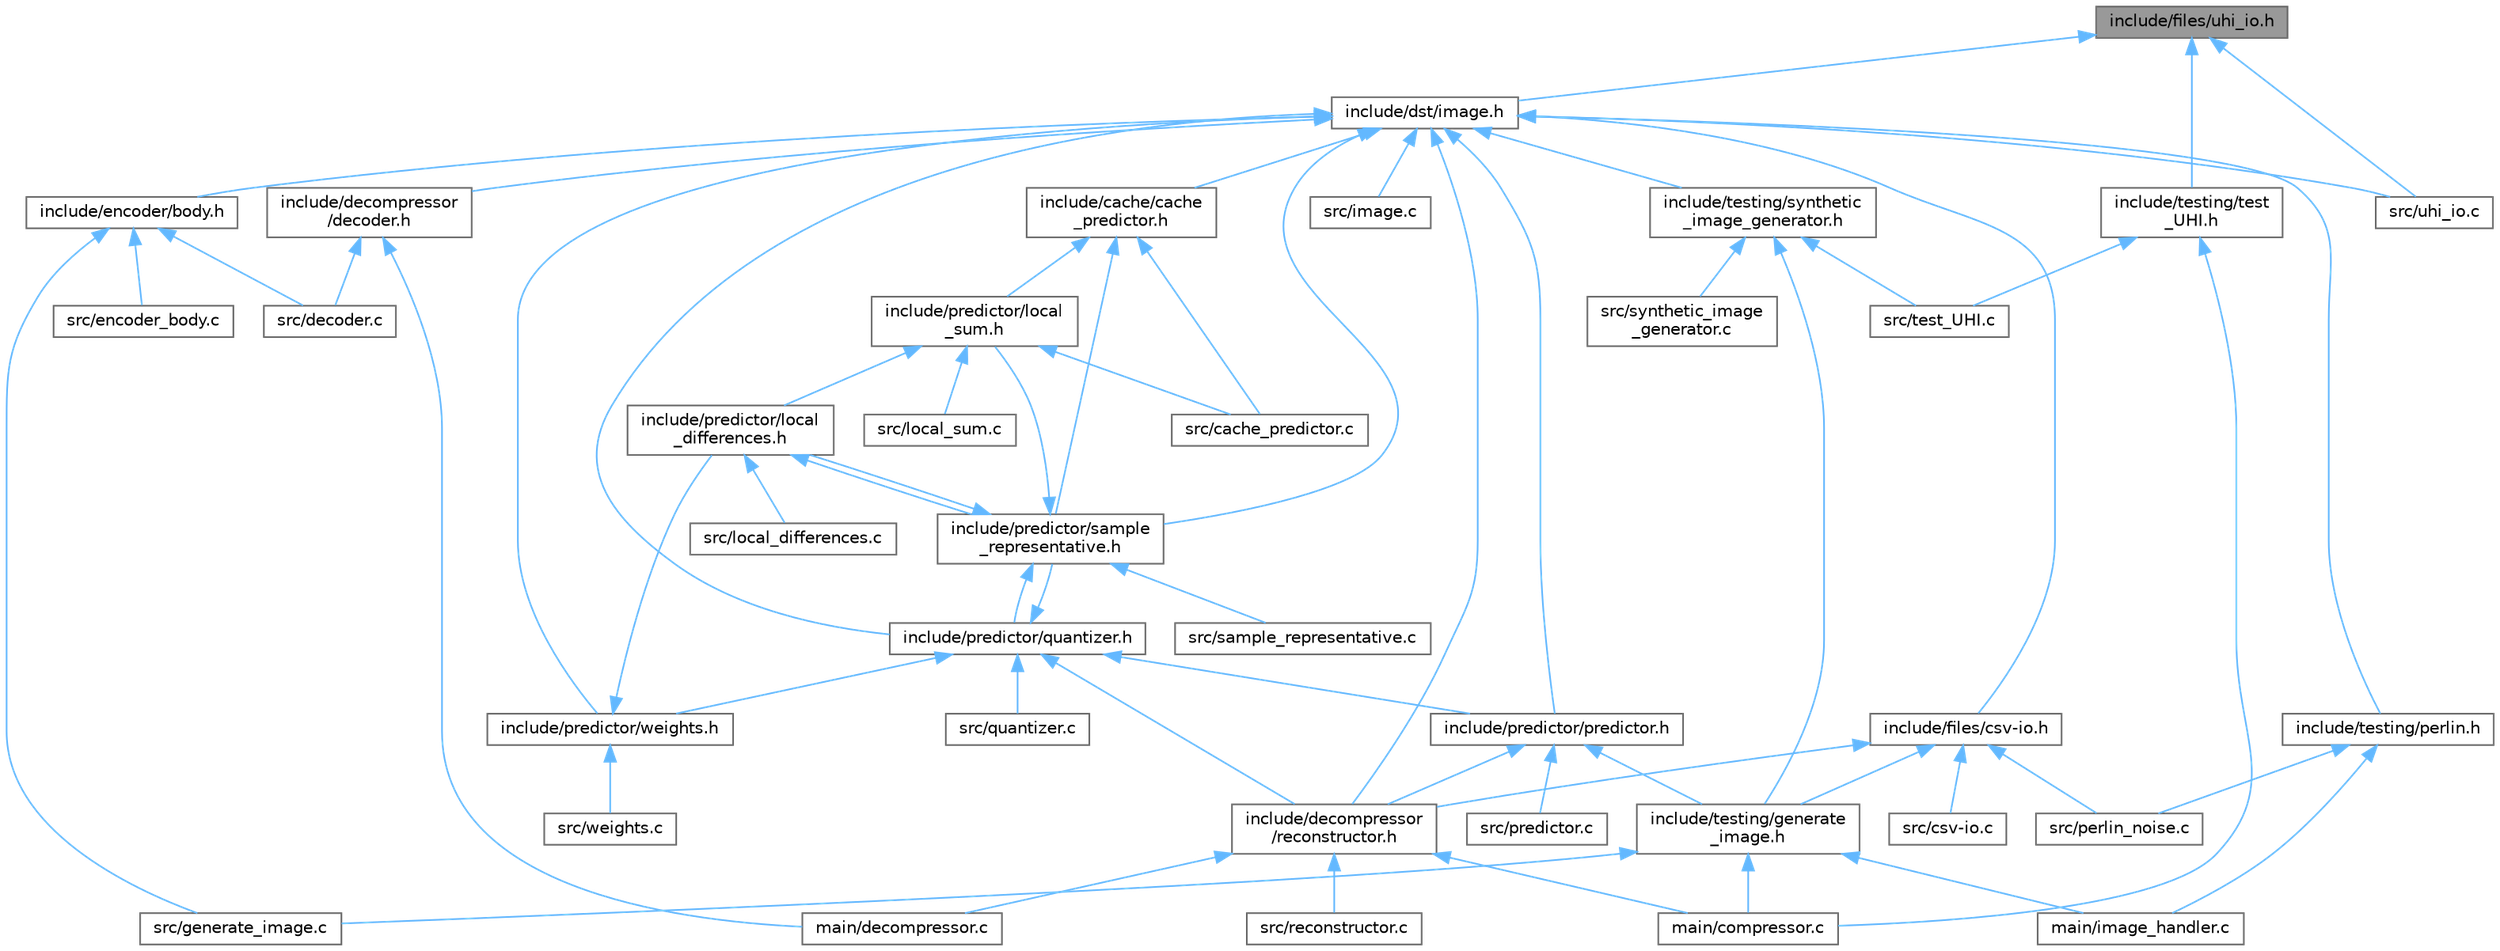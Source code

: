 digraph "include/files/uhi_io.h"
{
 // LATEX_PDF_SIZE
  bgcolor="transparent";
  edge [fontname=Helvetica,fontsize=10,labelfontname=Helvetica,labelfontsize=10];
  node [fontname=Helvetica,fontsize=10,shape=box,height=0.2,width=0.4];
  Node1 [id="Node000001",label="include/files/uhi_io.h",height=0.2,width=0.4,color="gray40", fillcolor="grey60", style="filled", fontcolor="black",tooltip=" "];
  Node1 -> Node2 [id="edge121_Node000001_Node000002",dir="back",color="steelblue1",style="solid",tooltip=" "];
  Node2 [id="Node000002",label="include/dst/image.h",height=0.2,width=0.4,color="grey40", fillcolor="white", style="filled",URL="$d3/d00/a00113.html",tooltip=" "];
  Node2 -> Node3 [id="edge122_Node000002_Node000003",dir="back",color="steelblue1",style="solid",tooltip=" "];
  Node3 [id="Node000003",label="include/cache/cache\l_predictor.h",height=0.2,width=0.4,color="grey40", fillcolor="white", style="filled",URL="$db/db6/a00074.html",tooltip="Deprecated, Used as a buffer for debugging and temporary storage."];
  Node3 -> Node4 [id="edge123_Node000003_Node000004",dir="back",color="steelblue1",style="solid",tooltip=" "];
  Node4 [id="Node000004",label="include/predictor/local\l_sum.h",height=0.2,width=0.4,color="grey40", fillcolor="white", style="filled",URL="$df/d98/a00107.html",tooltip=" "];
  Node4 -> Node5 [id="edge124_Node000004_Node000005",dir="back",color="steelblue1",style="solid",tooltip=" "];
  Node5 [id="Node000005",label="include/predictor/local\l_differences.h",height=0.2,width=0.4,color="grey40", fillcolor="white", style="filled",URL="$d4/d3a/a00101.html",tooltip=" "];
  Node5 -> Node6 [id="edge125_Node000005_Node000006",dir="back",color="steelblue1",style="solid",tooltip=" "];
  Node6 [id="Node000006",label="include/predictor/sample\l_representative.h",height=0.2,width=0.4,color="grey40", fillcolor="white", style="filled",URL="$d1/dc1/a00092.html",tooltip=" "];
  Node6 -> Node5 [id="edge126_Node000006_Node000005",dir="back",color="steelblue1",style="solid",tooltip=" "];
  Node6 -> Node4 [id="edge127_Node000006_Node000004",dir="back",color="steelblue1",style="solid",tooltip=" "];
  Node6 -> Node7 [id="edge128_Node000006_Node000007",dir="back",color="steelblue1",style="solid",tooltip=" "];
  Node7 [id="Node000007",label="include/predictor/quantizer.h",height=0.2,width=0.4,color="grey40", fillcolor="white", style="filled",URL="$d1/d44/a00098.html",tooltip=" "];
  Node7 -> Node8 [id="edge129_Node000007_Node000008",dir="back",color="steelblue1",style="solid",tooltip=" "];
  Node8 [id="Node000008",label="include/decompressor\l/reconstructor.h",height=0.2,width=0.4,color="grey40", fillcolor="white", style="filled",URL="$d4/d81/a00110.html",tooltip=" "];
  Node8 -> Node9 [id="edge130_Node000008_Node000009",dir="back",color="steelblue1",style="solid",tooltip=" "];
  Node9 [id="Node000009",label="main/compressor.c",height=0.2,width=0.4,color="grey40", fillcolor="white", style="filled",URL="$d6/d2d/a00047.html",tooltip=" "];
  Node8 -> Node10 [id="edge131_Node000008_Node000010",dir="back",color="steelblue1",style="solid",tooltip=" "];
  Node10 [id="Node000010",label="main/decompressor.c",height=0.2,width=0.4,color="grey40", fillcolor="white", style="filled",URL="$d5/de0/a00050.html",tooltip=" "];
  Node8 -> Node11 [id="edge132_Node000008_Node000011",dir="back",color="steelblue1",style="solid",tooltip=" "];
  Node11 [id="Node000011",label="src/reconstructor.c",height=0.2,width=0.4,color="grey40", fillcolor="white", style="filled",URL="$d3/d93/a00341.html",tooltip=" "];
  Node7 -> Node12 [id="edge133_Node000007_Node000012",dir="back",color="steelblue1",style="solid",tooltip=" "];
  Node12 [id="Node000012",label="include/predictor/predictor.h",height=0.2,width=0.4,color="grey40", fillcolor="white", style="filled",URL="$d0/dc2/a00104.html",tooltip=" "];
  Node12 -> Node8 [id="edge134_Node000012_Node000008",dir="back",color="steelblue1",style="solid",tooltip=" "];
  Node12 -> Node13 [id="edge135_Node000012_Node000013",dir="back",color="steelblue1",style="solid",tooltip=" "];
  Node13 [id="Node000013",label="include/testing/generate\l_image.h",height=0.2,width=0.4,color="grey40", fillcolor="white", style="filled",URL="$df/d03/a00062.html",tooltip=" "];
  Node13 -> Node9 [id="edge136_Node000013_Node000009",dir="back",color="steelblue1",style="solid",tooltip=" "];
  Node13 -> Node14 [id="edge137_Node000013_Node000014",dir="back",color="steelblue1",style="solid",tooltip=" "];
  Node14 [id="Node000014",label="main/image_handler.c",height=0.2,width=0.4,color="grey40", fillcolor="white", style="filled",URL="$dc/dee/a00053.html",tooltip=" "];
  Node13 -> Node15 [id="edge138_Node000013_Node000015",dir="back",color="steelblue1",style="solid",tooltip=" "];
  Node15 [id="Node000015",label="src/generate_image.c",height=0.2,width=0.4,color="grey40", fillcolor="white", style="filled",URL="$d3/d07/a00305.html",tooltip=" "];
  Node12 -> Node16 [id="edge139_Node000012_Node000016",dir="back",color="steelblue1",style="solid",tooltip=" "];
  Node16 [id="Node000016",label="src/predictor.c",height=0.2,width=0.4,color="grey40", fillcolor="white", style="filled",URL="$d8/d8e/a00344.html",tooltip=" "];
  Node7 -> Node6 [id="edge140_Node000007_Node000006",dir="back",color="steelblue1",style="solid",tooltip=" "];
  Node7 -> Node17 [id="edge141_Node000007_Node000017",dir="back",color="steelblue1",style="solid",tooltip=" "];
  Node17 [id="Node000017",label="include/predictor/weights.h",height=0.2,width=0.4,color="grey40", fillcolor="white", style="filled",URL="$d9/d77/a00095.html",tooltip=" "];
  Node17 -> Node5 [id="edge142_Node000017_Node000005",dir="back",color="steelblue1",style="solid",tooltip=" "];
  Node17 -> Node18 [id="edge143_Node000017_Node000018",dir="back",color="steelblue1",style="solid",tooltip=" "];
  Node18 [id="Node000018",label="src/weights.c",height=0.2,width=0.4,color="grey40", fillcolor="white", style="filled",URL="$db/dc3/a00284.html",tooltip=" "];
  Node7 -> Node19 [id="edge144_Node000007_Node000019",dir="back",color="steelblue1",style="solid",tooltip=" "];
  Node19 [id="Node000019",label="src/quantizer.c",height=0.2,width=0.4,color="grey40", fillcolor="white", style="filled",URL="$d6/d7f/a00287.html",tooltip=" "];
  Node6 -> Node20 [id="edge145_Node000006_Node000020",dir="back",color="steelblue1",style="solid",tooltip=" "];
  Node20 [id="Node000020",label="src/sample_representative.c",height=0.2,width=0.4,color="grey40", fillcolor="white", style="filled",URL="$db/d7b/a00296.html",tooltip=" "];
  Node5 -> Node21 [id="edge146_Node000005_Node000021",dir="back",color="steelblue1",style="solid",tooltip=" "];
  Node21 [id="Node000021",label="src/local_differences.c",height=0.2,width=0.4,color="grey40", fillcolor="white", style="filled",URL="$da/de0/a00317.html",tooltip=" "];
  Node4 -> Node22 [id="edge147_Node000004_Node000022",dir="back",color="steelblue1",style="solid",tooltip=" "];
  Node22 [id="Node000022",label="src/cache_predictor.c",height=0.2,width=0.4,color="grey40", fillcolor="white", style="filled",URL="$df/d95/a00299.html",tooltip=" "];
  Node4 -> Node23 [id="edge148_Node000004_Node000023",dir="back",color="steelblue1",style="solid",tooltip=" "];
  Node23 [id="Node000023",label="src/local_sum.c",height=0.2,width=0.4,color="grey40", fillcolor="white", style="filled",URL="$d2/d04/a00281.html",tooltip=" "];
  Node3 -> Node6 [id="edge149_Node000003_Node000006",dir="back",color="steelblue1",style="solid",tooltip=" "];
  Node3 -> Node22 [id="edge150_Node000003_Node000022",dir="back",color="steelblue1",style="solid",tooltip=" "];
  Node2 -> Node24 [id="edge151_Node000002_Node000024",dir="back",color="steelblue1",style="solid",tooltip=" "];
  Node24 [id="Node000024",label="include/decompressor\l/decoder.h",height=0.2,width=0.4,color="grey40", fillcolor="white", style="filled",URL="$d3/d00/a00785.html",tooltip=" "];
  Node24 -> Node10 [id="edge152_Node000024_Node000010",dir="back",color="steelblue1",style="solid",tooltip=" "];
  Node24 -> Node25 [id="edge153_Node000024_Node000025",dir="back",color="steelblue1",style="solid",tooltip=" "];
  Node25 [id="Node000025",label="src/decoder.c",height=0.2,width=0.4,color="grey40", fillcolor="white", style="filled",URL="$d1/dc6/a00347.html",tooltip=" "];
  Node2 -> Node8 [id="edge154_Node000002_Node000008",dir="back",color="steelblue1",style="solid",tooltip=" "];
  Node2 -> Node26 [id="edge155_Node000002_Node000026",dir="back",color="steelblue1",style="solid",tooltip=" "];
  Node26 [id="Node000026",label="include/encoder/body.h",height=0.2,width=0.4,color="grey40", fillcolor="white", style="filled",URL="$da/dec/a00080.html",tooltip=" "];
  Node26 -> Node25 [id="edge156_Node000026_Node000025",dir="back",color="steelblue1",style="solid",tooltip=" "];
  Node26 -> Node27 [id="edge157_Node000026_Node000027",dir="back",color="steelblue1",style="solid",tooltip=" "];
  Node27 [id="Node000027",label="src/encoder_body.c",height=0.2,width=0.4,color="grey40", fillcolor="white", style="filled",URL="$d9/dd6/a00272.html",tooltip=" "];
  Node26 -> Node15 [id="edge158_Node000026_Node000015",dir="back",color="steelblue1",style="solid",tooltip=" "];
  Node2 -> Node28 [id="edge159_Node000002_Node000028",dir="back",color="steelblue1",style="solid",tooltip=" "];
  Node28 [id="Node000028",label="include/files/csv-io.h",height=0.2,width=0.4,color="grey40", fillcolor="white", style="filled",URL="$dc/dfe/a00125.html",tooltip=" "];
  Node28 -> Node8 [id="edge160_Node000028_Node000008",dir="back",color="steelblue1",style="solid",tooltip=" "];
  Node28 -> Node13 [id="edge161_Node000028_Node000013",dir="back",color="steelblue1",style="solid",tooltip=" "];
  Node28 -> Node29 [id="edge162_Node000028_Node000029",dir="back",color="steelblue1",style="solid",tooltip=" "];
  Node29 [id="Node000029",label="src/csv-io.c",height=0.2,width=0.4,color="grey40", fillcolor="white", style="filled",URL="$df/da9/a00263.html",tooltip=" "];
  Node28 -> Node30 [id="edge163_Node000028_Node000030",dir="back",color="steelblue1",style="solid",tooltip=" "];
  Node30 [id="Node000030",label="src/perlin_noise.c",height=0.2,width=0.4,color="grey40", fillcolor="white", style="filled",URL="$d0/d61/a00302.html",tooltip=" "];
  Node2 -> Node12 [id="edge164_Node000002_Node000012",dir="back",color="steelblue1",style="solid",tooltip=" "];
  Node2 -> Node7 [id="edge165_Node000002_Node000007",dir="back",color="steelblue1",style="solid",tooltip=" "];
  Node2 -> Node6 [id="edge166_Node000002_Node000006",dir="back",color="steelblue1",style="solid",tooltip=" "];
  Node2 -> Node17 [id="edge167_Node000002_Node000017",dir="back",color="steelblue1",style="solid",tooltip=" "];
  Node2 -> Node31 [id="edge168_Node000002_Node000031",dir="back",color="steelblue1",style="solid",tooltip=" "];
  Node31 [id="Node000031",label="include/testing/perlin.h",height=0.2,width=0.4,color="grey40", fillcolor="white", style="filled",URL="$da/d24/a00068.html",tooltip=" "];
  Node31 -> Node14 [id="edge169_Node000031_Node000014",dir="back",color="steelblue1",style="solid",tooltip=" "];
  Node31 -> Node30 [id="edge170_Node000031_Node000030",dir="back",color="steelblue1",style="solid",tooltip=" "];
  Node2 -> Node32 [id="edge171_Node000002_Node000032",dir="back",color="steelblue1",style="solid",tooltip=" "];
  Node32 [id="Node000032",label="include/testing/synthetic\l_image_generator.h",height=0.2,width=0.4,color="grey40", fillcolor="white", style="filled",URL="$de/de1/a00065.html",tooltip=" "];
  Node32 -> Node13 [id="edge172_Node000032_Node000013",dir="back",color="steelblue1",style="solid",tooltip=" "];
  Node32 -> Node33 [id="edge173_Node000032_Node000033",dir="back",color="steelblue1",style="solid",tooltip=" "];
  Node33 [id="Node000033",label="src/synthetic_image\l_generator.c",height=0.2,width=0.4,color="grey40", fillcolor="white", style="filled",URL="$dd/d4e/a00329.html",tooltip=" "];
  Node32 -> Node34 [id="edge174_Node000032_Node000034",dir="back",color="steelblue1",style="solid",tooltip=" "];
  Node34 [id="Node000034",label="src/test_UHI.c",height=0.2,width=0.4,color="grey40", fillcolor="white", style="filled",URL="$d3/d5e/a00275.html",tooltip=" "];
  Node2 -> Node35 [id="edge175_Node000002_Node000035",dir="back",color="steelblue1",style="solid",tooltip=" "];
  Node35 [id="Node000035",label="src/image.c",height=0.2,width=0.4,color="grey40", fillcolor="white", style="filled",URL="$d0/d39/a00314.html",tooltip=" "];
  Node2 -> Node36 [id="edge176_Node000002_Node000036",dir="back",color="steelblue1",style="solid",tooltip=" "];
  Node36 [id="Node000036",label="src/uhi_io.c",height=0.2,width=0.4,color="grey40", fillcolor="white", style="filled",URL="$d1/d5d/a00311.html",tooltip=" "];
  Node1 -> Node37 [id="edge177_Node000001_Node000037",dir="back",color="steelblue1",style="solid",tooltip=" "];
  Node37 [id="Node000037",label="include/testing/test\l_UHI.h",height=0.2,width=0.4,color="grey40", fillcolor="white", style="filled",URL="$d0/d89/a00071.html",tooltip=" "];
  Node37 -> Node9 [id="edge178_Node000037_Node000009",dir="back",color="steelblue1",style="solid",tooltip=" "];
  Node37 -> Node34 [id="edge179_Node000037_Node000034",dir="back",color="steelblue1",style="solid",tooltip=" "];
  Node1 -> Node36 [id="edge180_Node000001_Node000036",dir="back",color="steelblue1",style="solid",tooltip=" "];
}
